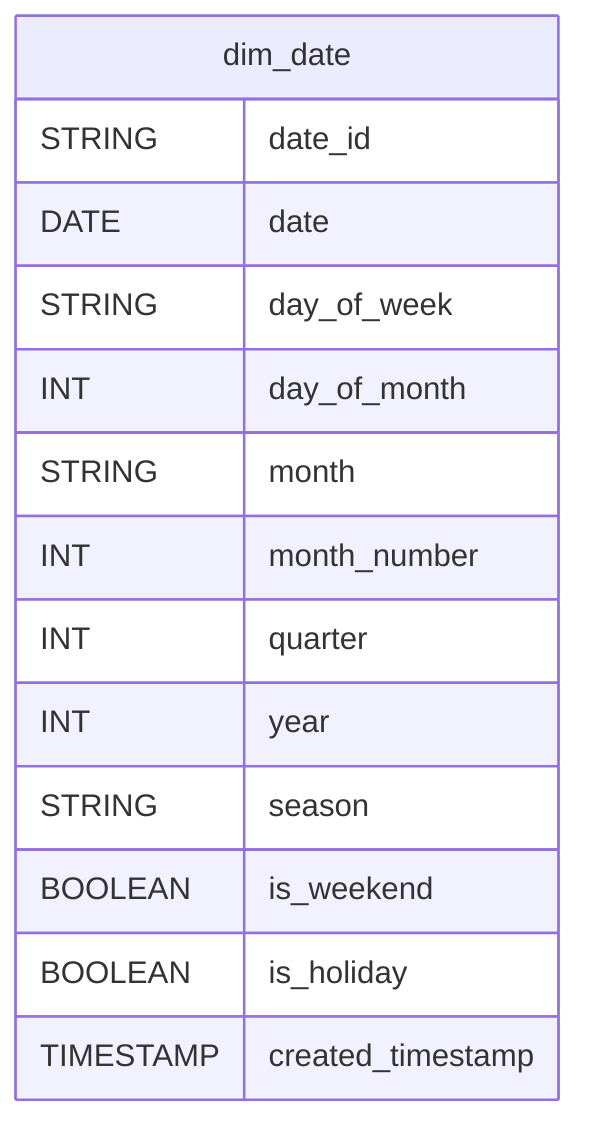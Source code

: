 erDiagram
    dim_date {
        STRING date_id
        DATE date
        STRING day_of_week
        INT day_of_month
        STRING month
        INT month_number
        INT quarter
        INT year
        STRING season
        BOOLEAN is_weekend
        BOOLEAN is_holiday
        TIMESTAMP created_timestamp
    }